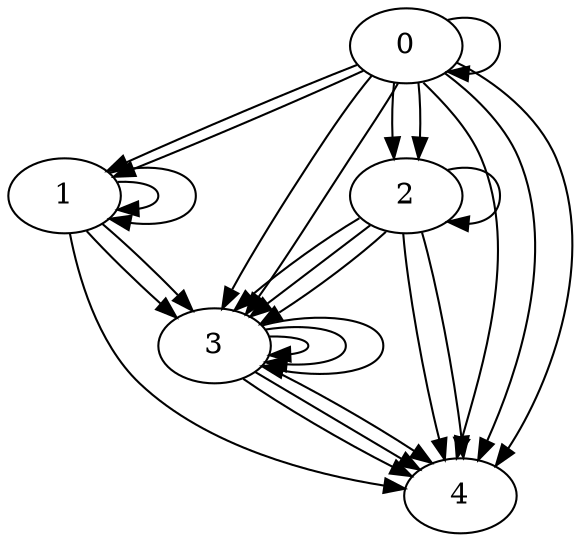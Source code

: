 digraph G {
0 [label="0"];
1 [label="1"];
2 [label="2"];
3 [label="3"];
4 [label="4"];
    0 -> 0;
    0 -> 1;
    0 -> 1;
    0 -> 2;
    0 -> 2;
    0 -> 3;
    0 -> 3;
    0 -> 4;
    0 -> 4;
    0 -> 4;
    1 -> 1;
    1 -> 1;
    1 -> 3;
    1 -> 3;
    1 -> 4;
    2 -> 2;
    2 -> 3;
    2 -> 3;
    2 -> 3;
    2 -> 4;
    2 -> 4;
    3 -> 3;
    3 -> 3;
    3 -> 3;
    3 -> 4;
    3 -> 4;
    3 -> 4;
}
